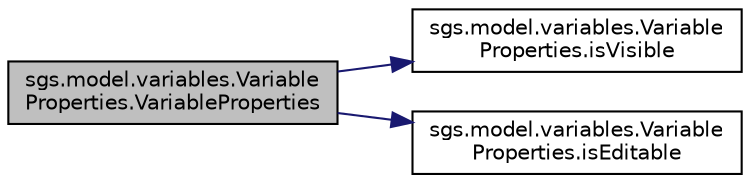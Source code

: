 digraph "sgs.model.variables.VariableProperties.VariableProperties"
{
  edge [fontname="Helvetica",fontsize="10",labelfontname="Helvetica",labelfontsize="10"];
  node [fontname="Helvetica",fontsize="10",shape=record];
  rankdir="LR";
  Node1 [label="sgs.model.variables.Variable\lProperties.VariableProperties",height=0.2,width=0.4,color="black", fillcolor="grey75", style="filled" fontcolor="black"];
  Node1 -> Node2 [color="midnightblue",fontsize="10",style="solid",fontname="Helvetica"];
  Node2 [label="sgs.model.variables.Variable\lProperties.isVisible",height=0.2,width=0.4,color="black", fillcolor="white", style="filled",URL="$classsgs_1_1model_1_1variables_1_1_variable_properties.html#ad6a5fe2e57ca581d5266006ac27974a7"];
  Node1 -> Node3 [color="midnightblue",fontsize="10",style="solid",fontname="Helvetica"];
  Node3 [label="sgs.model.variables.Variable\lProperties.isEditable",height=0.2,width=0.4,color="black", fillcolor="white", style="filled",URL="$classsgs_1_1model_1_1variables_1_1_variable_properties.html#a0279b63e90ff62dd6e8b2225dedf534e"];
}

